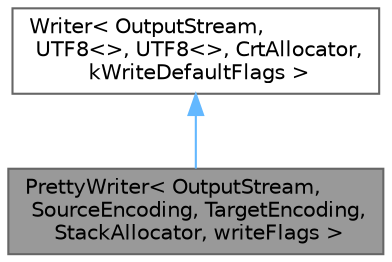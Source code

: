 digraph "PrettyWriter&lt; OutputStream, SourceEncoding, TargetEncoding, StackAllocator, writeFlags &gt;"
{
 // LATEX_PDF_SIZE
  bgcolor="transparent";
  edge [fontname=Helvetica,fontsize=10,labelfontname=Helvetica,labelfontsize=10];
  node [fontname=Helvetica,fontsize=10,shape=box,height=0.2,width=0.4];
  Node1 [id="Node000001",label="PrettyWriter\< OutputStream,\l SourceEncoding, TargetEncoding,\l StackAllocator, writeFlags \>",height=0.2,width=0.4,color="gray40", fillcolor="grey60", style="filled", fontcolor="black",tooltip="Writer with indentation and spacing."];
  Node2 -> Node1 [id="edge1_Node000001_Node000002",dir="back",color="steelblue1",style="solid",tooltip=" "];
  Node2 [id="Node000002",label="Writer\< OutputStream,\l UTF8\<\>, UTF8\<\>, CrtAllocator,\l kWriteDefaultFlags \>",height=0.2,width=0.4,color="gray40", fillcolor="white", style="filled",URL="$class_writer.html",tooltip=" "];
}
